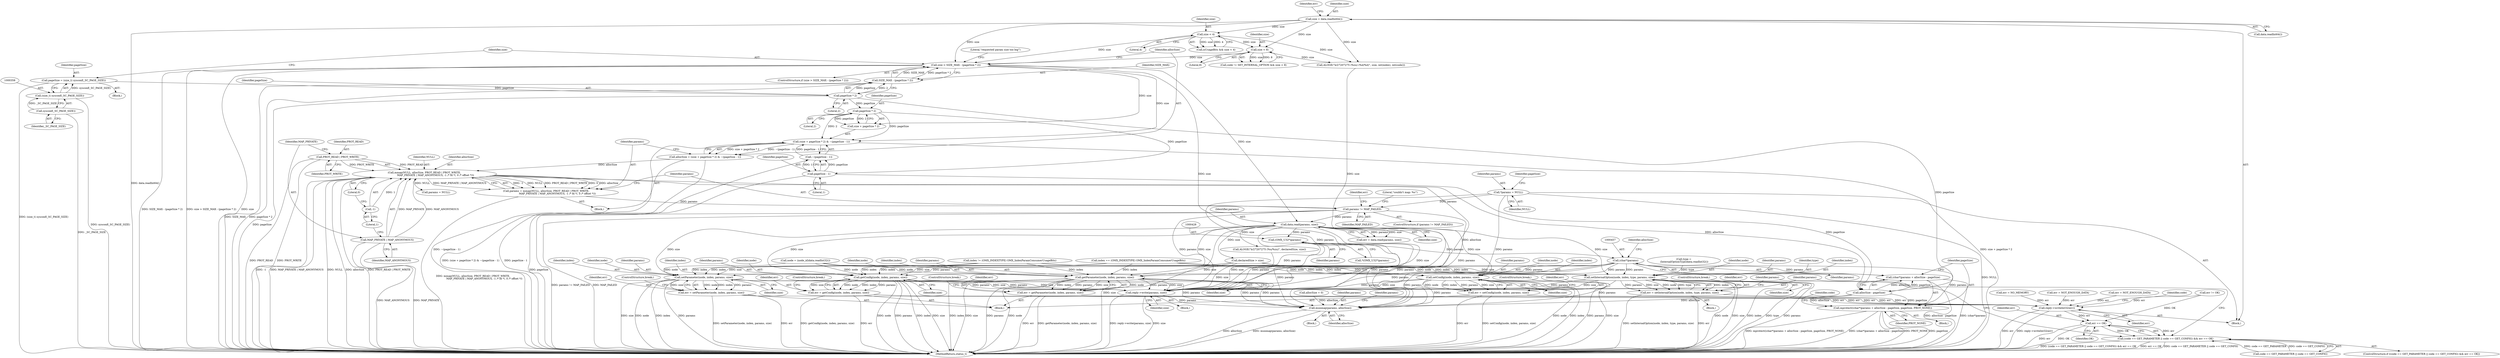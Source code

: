 digraph "0_Android_db829699d3293f254a7387894303451a91278986@pointer" {
"1000456" [label="(Call,(char*)params)"];
"1000427" [label="(Call,(OMX_U32*)params)"];
"1000407" [label="(Call,data.read(params, size))"];
"1000401" [label="(Call,params != MAP_FAILED)"];
"1000303" [label="(Call,*params = NULL)"];
"1000386" [label="(Call,params = mmap(NULL, allocSize, PROT_READ | PROT_WRITE,\n                            MAP_PRIVATE | MAP_ANONYMOUS, -1 /* fd */, 0 /* offset */))"];
"1000388" [label="(Call,mmap(NULL, allocSize, PROT_READ | PROT_WRITE,\n                            MAP_PRIVATE | MAP_ANONYMOUS, -1 /* fd */, 0 /* offset */))"];
"1000374" [label="(Call,allocSize = (size + pageSize * 2) & ~(pageSize - 1))"];
"1000376" [label="(Call,(size + pageSize * 2) & ~(pageSize - 1))"];
"1000362" [label="(Call,size > SIZE_MAX - (pageSize * 2))"];
"1000295" [label="(Call,size = data.readInt64())"];
"1000326" [label="(Call,size < 4)"];
"1000336" [label="(Call,size < 8)"];
"1000364" [label="(Call,SIZE_MAX - (pageSize * 2))"];
"1000366" [label="(Call,pageSize * 2)"];
"1000355" [label="(Call,pageSize = (size_t) sysconf(_SC_PAGE_SIZE))"];
"1000357" [label="(Call,(size_t) sysconf(_SC_PAGE_SIZE))"];
"1000359" [label="(Call,sysconf(_SC_PAGE_SIZE))"];
"1000379" [label="(Call,pageSize * 2)"];
"1000382" [label="(Call,~(pageSize - 1))"];
"1000383" [label="(Call,pageSize - 1)"];
"1000391" [label="(Call,PROT_READ | PROT_WRITE)"];
"1000394" [label="(Call,MAP_PRIVATE | MAP_ANONYMOUS)"];
"1000397" [label="(Call,-1)"];
"1000454" [label="(Call,mprotect((char*)params + allocSize - pageSize, pageSize, PROT_NONE))"];
"1000455" [label="(Call,(char*)params + allocSize - pageSize)"];
"1000470" [label="(Call,getParameter(node, index, params, size))"];
"1000468" [label="(Call,err = getParameter(node, index, params, size))"];
"1000528" [label="(Call,reply->writeInt32(err))"];
"1000539" [label="(Call,err == OK)"];
"1000531" [label="(Call,(code == GET_PARAMETER || code == GET_CONFIG) && err == OK)"];
"1000543" [label="(Call,reply->write(params, size))"];
"1000549" [label="(Call,munmap(params, allocSize))"];
"1000479" [label="(Call,setParameter(node, index, params, size))"];
"1000477" [label="(Call,err = setParameter(node, index, params, size))"];
"1000488" [label="(Call,getConfig(node, index, params, size))"];
"1000486" [label="(Call,err = getConfig(node, index, params, size))"];
"1000497" [label="(Call,setConfig(node, index, params, size))"];
"1000495" [label="(Call,err = setConfig(node, index, params, size))"];
"1000513" [label="(Call,setInternalOption(node, index, type, params, size))"];
"1000511" [label="(Call,err = setInternalOption(node, index, type, params, size))"];
"1000365" [label="(Identifier,SIZE_MAX)"];
"1000519" [label="(ControlStructure,break;)"];
"1000326" [label="(Call,size < 4)"];
"1000382" [label="(Call,~(pageSize - 1))"];
"1000482" [label="(Identifier,params)"];
"1000453" [label="(Block,)"];
"1000391" [label="(Call,PROT_READ | PROT_WRITE)"];
"1000401" [label="(Call,params != MAP_FAILED)"];
"1000308" [label="(Identifier,pageSize)"];
"1000477" [label="(Call,err = setParameter(node, index, params, size))"];
"1000515" [label="(Identifier,index)"];
"1000340" [label="(Call,ALOGE(\"b/27207275 (%zu) (%d/%d)\", size, int(index), int(code)))"];
"1000469" [label="(Identifier,err)"];
"1000547" [label="(Identifier,params)"];
"1000375" [label="(Identifier,allocSize)"];
"1000402" [label="(Identifier,params)"];
"1000371" [label="(Literal,\"requested param size too big\")"];
"1000295" [label="(Call,size = data.readInt64())"];
"1000475" [label="(ControlStructure,break;)"];
"1000551" [label="(Identifier,allocSize)"];
"1000506" [label="(Call,type =\n (InternalOptionType)data.readInt32())"];
"1000362" [label="(Call,size > SIZE_MAX - (pageSize * 2))"];
"1000363" [label="(Identifier,size)"];
"1000514" [label="(Identifier,node)"];
"1000500" [label="(Identifier,params)"];
"1000528" [label="(Call,reply->writeInt32(err))"];
"1000304" [label="(Identifier,params)"];
"1000376" [label="(Call,(size + pageSize * 2) & ~(pageSize - 1))"];
"1000487" [label="(Identifier,err)"];
"1000495" [label="(Call,err = setConfig(node, index, params, size))"];
"1000490" [label="(Identifier,index)"];
"1000383" [label="(Call,pageSize - 1)"];
"1000470" [label="(Call,getParameter(node, index, params, size))"];
"1000377" [label="(Call,size + pageSize * 2)"];
"1000492" [label="(Identifier,size)"];
"1000352" [label="(Call,err = NO_MEMORY)"];
"1000532" [label="(Call,code == GET_PARAMETER || code == GET_CONFIG)"];
"1000336" [label="(Call,size < 8)"];
"1000360" [label="(Identifier,_SC_PAGE_SIZE)"];
"1000403" [label="(Identifier,MAP_FAILED)"];
"1000491" [label="(Identifier,params)"];
"1000436" [label="(Call,index != (OMX_INDEXTYPE) OMX_IndexParamConsumerUsageBits)"];
"1000517" [label="(Identifier,params)"];
"1001364" [label="(MethodReturn,status_t)"];
"1000361" [label="(ControlStructure,if (size > SIZE_MAX - (pageSize * 2)))"];
"1000542" [label="(Block,)"];
"1000479" [label="(Call,setParameter(node, index, params, size))"];
"1000466" [label="(Block,)"];
"1000277" [label="(Block,)"];
"1000530" [label="(ControlStructure,if ((code == GET_PARAMETER || code == GET_CONFIG) && err == OK))"];
"1000502" [label="(ControlStructure,break;)"];
"1000504" [label="(Block,)"];
"1000455" [label="(Call,(char*)params + allocSize - pageSize)"];
"1000513" [label="(Call,setInternalOption(node, index, type, params, size))"];
"1000454" [label="(Call,mprotect((char*)params + allocSize - pageSize, pageSize, PROT_NONE))"];
"1000359" [label="(Call,sysconf(_SC_PAGE_SIZE))"];
"1000405" [label="(Call,err = data.read(params, size))"];
"1000478" [label="(Identifier,err)"];
"1000498" [label="(Identifier,node)"];
"1000297" [label="(Call,data.readInt64())"];
"1000356" [label="(Identifier,pageSize)"];
"1000311" [label="(Call,allocSize = 0)"];
"1000531" [label="(Call,(code == GET_PARAMETER || code == GET_CONFIG) && err == OK)"];
"1000541" [label="(Identifier,OK)"];
"1000483" [label="(Identifier,size)"];
"1000389" [label="(Identifier,NULL)"];
"1000459" [label="(Call,allocSize - pageSize)"];
"1000366" [label="(Call,pageSize * 2)"];
"1000550" [label="(Identifier,params)"];
"1000493" [label="(ControlStructure,break;)"];
"1000481" [label="(Identifier,index)"];
"1000499" [label="(Identifier,index)"];
"1000351" [label="(Block,)"];
"1000357" [label="(Call,(size_t) sysconf(_SC_PAGE_SIZE))"];
"1000393" [label="(Identifier,PROT_WRITE)"];
"1000386" [label="(Call,params = mmap(NULL, allocSize, PROT_READ | PROT_WRITE,\n                            MAP_PRIVATE | MAP_ANONYMOUS, -1 /* fd */, 0 /* offset */))"];
"1000373" [label="(Block,)"];
"1000474" [label="(Identifier,size)"];
"1000488" [label="(Call,getConfig(node, index, params, size))"];
"1000324" [label="(Call,isUsageBits && size < 4)"];
"1000497" [label="(Call,setConfig(node, index, params, size))"];
"1000385" [label="(Literal,1)"];
"1000529" [label="(Identifier,err)"];
"1000463" [label="(Identifier,PROT_NONE)"];
"1000395" [label="(Identifier,MAP_PRIVATE)"];
"1000368" [label="(Literal,2)"];
"1000355" [label="(Call,pageSize = (size_t) sysconf(_SC_PAGE_SIZE))"];
"1000486" [label="(Call,err = getConfig(node, index, params, size))"];
"1000392" [label="(Identifier,PROT_READ)"];
"1000332" [label="(Call,code != SET_INTERNAL_OPTION && size < 8)"];
"1000299" [label="(Call,err = NOT_ENOUGH_DATA)"];
"1000380" [label="(Identifier,pageSize)"];
"1000426" [label="(Call,*(OMX_U32*)params)"];
"1000396" [label="(Identifier,MAP_ANONYMOUS)"];
"1000511" [label="(Call,err = setInternalOption(node, index, type, params, size))"];
"1000379" [label="(Call,pageSize * 2)"];
"1000328" [label="(Literal,4)"];
"1000407" [label="(Call,data.read(params, size))"];
"1000387" [label="(Identifier,params)"];
"1000300" [label="(Identifier,err)"];
"1000516" [label="(Identifier,type)"];
"1000411" [label="(Call,err != OK)"];
"1000408" [label="(Identifier,params)"];
"1000548" [label="(Block,)"];
"1000406" [label="(Identifier,err)"];
"1000489" [label="(Identifier,node)"];
"1000400" [label="(ControlStructure,if (params != MAP_FAILED))"];
"1000317" [label="(Call,index == (OMX_INDEXTYPE) OMX_IndexParamConsumerUsageBits)"];
"1000364" [label="(Call,SIZE_MAX - (pageSize * 2))"];
"1000501" [label="(Identifier,size)"];
"1000296" [label="(Identifier,size)"];
"1000397" [label="(Call,-1)"];
"1000462" [label="(Identifier,pageSize)"];
"1000429" [label="(Identifier,params)"];
"1000460" [label="(Identifier,allocSize)"];
"1000549" [label="(Call,munmap(params, allocSize))"];
"1000338" [label="(Literal,8)"];
"1000468" [label="(Call,err = getParameter(node, index, params, size))"];
"1000399" [label="(Literal,0)"];
"1000305" [label="(Identifier,NULL)"];
"1000327" [label="(Identifier,size)"];
"1000420" [label="(Call,err = NOT_ENOUGH_DATA)"];
"1000496" [label="(Identifier,err)"];
"1000456" [label="(Call,(char*)params)"];
"1000471" [label="(Identifier,node)"];
"1000283" [label="(Call,node = (node_id)data.readInt32())"];
"1000394" [label="(Call,MAP_PRIVATE | MAP_ANONYMOUS)"];
"1000539" [label="(Call,err == OK)"];
"1000465" [label="(Identifier,code)"];
"1000303" [label="(Call,*params = NULL)"];
"1000545" [label="(Identifier,size)"];
"1000525" [label="(Literal,\"couldn't map: %s\")"];
"1000512" [label="(Identifier,err)"];
"1000534" [label="(Identifier,code)"];
"1000480" [label="(Identifier,node)"];
"1000427" [label="(Call,(OMX_U32*)params)"];
"1000553" [label="(Identifier,params)"];
"1000388" [label="(Call,mmap(NULL, allocSize, PROT_READ | PROT_WRITE,\n                            MAP_PRIVATE | MAP_ANONYMOUS, -1 /* fd */, 0 /* offset */))"];
"1000552" [label="(Call,params = NULL)"];
"1000398" [label="(Literal,1)"];
"1000441" [label="(Call,declaredSize > size)"];
"1000390" [label="(Identifier,allocSize)"];
"1000540" [label="(Identifier,err)"];
"1000367" [label="(Identifier,pageSize)"];
"1000544" [label="(Identifier,params)"];
"1000472" [label="(Identifier,index)"];
"1000445" [label="(Call,ALOGE(\"b/27207275 (%u/%zu)\", declaredSize, size))"];
"1000458" [label="(Identifier,params)"];
"1000337" [label="(Identifier,size)"];
"1000543" [label="(Call,reply->write(params, size))"];
"1000381" [label="(Literal,2)"];
"1000384" [label="(Identifier,pageSize)"];
"1000518" [label="(Identifier,size)"];
"1000484" [label="(ControlStructure,break;)"];
"1000473" [label="(Identifier,params)"];
"1000409" [label="(Identifier,size)"];
"1000374" [label="(Call,allocSize = (size + pageSize * 2) & ~(pageSize - 1))"];
"1000456" -> "1000455"  [label="AST: "];
"1000456" -> "1000458"  [label="CFG: "];
"1000457" -> "1000456"  [label="AST: "];
"1000458" -> "1000456"  [label="AST: "];
"1000460" -> "1000456"  [label="CFG: "];
"1000456" -> "1000454"  [label="DDG: params"];
"1000456" -> "1000455"  [label="DDG: params"];
"1000427" -> "1000456"  [label="DDG: params"];
"1000456" -> "1000470"  [label="DDG: params"];
"1000456" -> "1000479"  [label="DDG: params"];
"1000456" -> "1000488"  [label="DDG: params"];
"1000456" -> "1000497"  [label="DDG: params"];
"1000456" -> "1000513"  [label="DDG: params"];
"1000456" -> "1000543"  [label="DDG: params"];
"1000456" -> "1000549"  [label="DDG: params"];
"1000427" -> "1000426"  [label="AST: "];
"1000427" -> "1000429"  [label="CFG: "];
"1000428" -> "1000427"  [label="AST: "];
"1000429" -> "1000427"  [label="AST: "];
"1000426" -> "1000427"  [label="CFG: "];
"1000407" -> "1000427"  [label="DDG: params"];
"1000427" -> "1000543"  [label="DDG: params"];
"1000427" -> "1000549"  [label="DDG: params"];
"1000407" -> "1000405"  [label="AST: "];
"1000407" -> "1000409"  [label="CFG: "];
"1000408" -> "1000407"  [label="AST: "];
"1000409" -> "1000407"  [label="AST: "];
"1000405" -> "1000407"  [label="CFG: "];
"1000407" -> "1001364"  [label="DDG: size"];
"1000407" -> "1000405"  [label="DDG: params"];
"1000407" -> "1000405"  [label="DDG: size"];
"1000401" -> "1000407"  [label="DDG: params"];
"1000362" -> "1000407"  [label="DDG: size"];
"1000407" -> "1000441"  [label="DDG: size"];
"1000407" -> "1000445"  [label="DDG: size"];
"1000407" -> "1000470"  [label="DDG: size"];
"1000407" -> "1000479"  [label="DDG: size"];
"1000407" -> "1000488"  [label="DDG: size"];
"1000407" -> "1000497"  [label="DDG: size"];
"1000407" -> "1000513"  [label="DDG: size"];
"1000407" -> "1000543"  [label="DDG: params"];
"1000407" -> "1000543"  [label="DDG: size"];
"1000407" -> "1000549"  [label="DDG: params"];
"1000401" -> "1000400"  [label="AST: "];
"1000401" -> "1000403"  [label="CFG: "];
"1000402" -> "1000401"  [label="AST: "];
"1000403" -> "1000401"  [label="AST: "];
"1000406" -> "1000401"  [label="CFG: "];
"1000525" -> "1000401"  [label="CFG: "];
"1000401" -> "1001364"  [label="DDG: params != MAP_FAILED"];
"1000401" -> "1001364"  [label="DDG: MAP_FAILED"];
"1000303" -> "1000401"  [label="DDG: params"];
"1000386" -> "1000401"  [label="DDG: params"];
"1000401" -> "1000543"  [label="DDG: params"];
"1000401" -> "1000549"  [label="DDG: params"];
"1000303" -> "1000277"  [label="AST: "];
"1000303" -> "1000305"  [label="CFG: "];
"1000304" -> "1000303"  [label="AST: "];
"1000305" -> "1000303"  [label="AST: "];
"1000308" -> "1000303"  [label="CFG: "];
"1000303" -> "1001364"  [label="DDG: NULL"];
"1000303" -> "1000543"  [label="DDG: params"];
"1000303" -> "1000549"  [label="DDG: params"];
"1000386" -> "1000373"  [label="AST: "];
"1000386" -> "1000388"  [label="CFG: "];
"1000387" -> "1000386"  [label="AST: "];
"1000388" -> "1000386"  [label="AST: "];
"1000402" -> "1000386"  [label="CFG: "];
"1000386" -> "1001364"  [label="DDG: mmap(NULL, allocSize, PROT_READ | PROT_WRITE,\n                            MAP_PRIVATE | MAP_ANONYMOUS, -1 /* fd */, 0 /* offset */)"];
"1000388" -> "1000386"  [label="DDG: -1"];
"1000388" -> "1000386"  [label="DDG: NULL"];
"1000388" -> "1000386"  [label="DDG: PROT_READ | PROT_WRITE"];
"1000388" -> "1000386"  [label="DDG: 0"];
"1000388" -> "1000386"  [label="DDG: allocSize"];
"1000388" -> "1000386"  [label="DDG: MAP_PRIVATE | MAP_ANONYMOUS"];
"1000388" -> "1000399"  [label="CFG: "];
"1000389" -> "1000388"  [label="AST: "];
"1000390" -> "1000388"  [label="AST: "];
"1000391" -> "1000388"  [label="AST: "];
"1000394" -> "1000388"  [label="AST: "];
"1000397" -> "1000388"  [label="AST: "];
"1000399" -> "1000388"  [label="AST: "];
"1000388" -> "1001364"  [label="DDG: -1"];
"1000388" -> "1001364"  [label="DDG: MAP_PRIVATE | MAP_ANONYMOUS"];
"1000388" -> "1001364"  [label="DDG: NULL"];
"1000388" -> "1001364"  [label="DDG: allocSize"];
"1000388" -> "1001364"  [label="DDG: PROT_READ | PROT_WRITE"];
"1000374" -> "1000388"  [label="DDG: allocSize"];
"1000391" -> "1000388"  [label="DDG: PROT_READ"];
"1000391" -> "1000388"  [label="DDG: PROT_WRITE"];
"1000394" -> "1000388"  [label="DDG: MAP_PRIVATE"];
"1000394" -> "1000388"  [label="DDG: MAP_ANONYMOUS"];
"1000397" -> "1000388"  [label="DDG: 1"];
"1000388" -> "1000459"  [label="DDG: allocSize"];
"1000388" -> "1000549"  [label="DDG: allocSize"];
"1000388" -> "1000552"  [label="DDG: NULL"];
"1000374" -> "1000373"  [label="AST: "];
"1000374" -> "1000376"  [label="CFG: "];
"1000375" -> "1000374"  [label="AST: "];
"1000376" -> "1000374"  [label="AST: "];
"1000387" -> "1000374"  [label="CFG: "];
"1000374" -> "1001364"  [label="DDG: (size + pageSize * 2) & ~(pageSize - 1)"];
"1000376" -> "1000374"  [label="DDG: size + pageSize * 2"];
"1000376" -> "1000374"  [label="DDG: ~(pageSize - 1)"];
"1000376" -> "1000382"  [label="CFG: "];
"1000377" -> "1000376"  [label="AST: "];
"1000382" -> "1000376"  [label="AST: "];
"1000376" -> "1001364"  [label="DDG: size + pageSize * 2"];
"1000376" -> "1001364"  [label="DDG: ~(pageSize - 1)"];
"1000362" -> "1000376"  [label="DDG: size"];
"1000379" -> "1000376"  [label="DDG: pageSize"];
"1000379" -> "1000376"  [label="DDG: 2"];
"1000382" -> "1000376"  [label="DDG: pageSize - 1"];
"1000362" -> "1000361"  [label="AST: "];
"1000362" -> "1000364"  [label="CFG: "];
"1000363" -> "1000362"  [label="AST: "];
"1000364" -> "1000362"  [label="AST: "];
"1000371" -> "1000362"  [label="CFG: "];
"1000375" -> "1000362"  [label="CFG: "];
"1000362" -> "1001364"  [label="DDG: SIZE_MAX - (pageSize * 2)"];
"1000362" -> "1001364"  [label="DDG: size > SIZE_MAX - (pageSize * 2)"];
"1000362" -> "1001364"  [label="DDG: size"];
"1000295" -> "1000362"  [label="DDG: size"];
"1000326" -> "1000362"  [label="DDG: size"];
"1000336" -> "1000362"  [label="DDG: size"];
"1000364" -> "1000362"  [label="DDG: SIZE_MAX"];
"1000364" -> "1000362"  [label="DDG: pageSize * 2"];
"1000362" -> "1000377"  [label="DDG: size"];
"1000362" -> "1000543"  [label="DDG: size"];
"1000295" -> "1000277"  [label="AST: "];
"1000295" -> "1000297"  [label="CFG: "];
"1000296" -> "1000295"  [label="AST: "];
"1000297" -> "1000295"  [label="AST: "];
"1000300" -> "1000295"  [label="CFG: "];
"1000295" -> "1001364"  [label="DDG: data.readInt64()"];
"1000295" -> "1000326"  [label="DDG: size"];
"1000295" -> "1000336"  [label="DDG: size"];
"1000295" -> "1000340"  [label="DDG: size"];
"1000326" -> "1000324"  [label="AST: "];
"1000326" -> "1000328"  [label="CFG: "];
"1000327" -> "1000326"  [label="AST: "];
"1000328" -> "1000326"  [label="AST: "];
"1000324" -> "1000326"  [label="CFG: "];
"1000326" -> "1000324"  [label="DDG: size"];
"1000326" -> "1000324"  [label="DDG: 4"];
"1000326" -> "1000336"  [label="DDG: size"];
"1000326" -> "1000340"  [label="DDG: size"];
"1000336" -> "1000332"  [label="AST: "];
"1000336" -> "1000338"  [label="CFG: "];
"1000337" -> "1000336"  [label="AST: "];
"1000338" -> "1000336"  [label="AST: "];
"1000332" -> "1000336"  [label="CFG: "];
"1000336" -> "1000332"  [label="DDG: size"];
"1000336" -> "1000332"  [label="DDG: 8"];
"1000336" -> "1000340"  [label="DDG: size"];
"1000364" -> "1000366"  [label="CFG: "];
"1000365" -> "1000364"  [label="AST: "];
"1000366" -> "1000364"  [label="AST: "];
"1000364" -> "1001364"  [label="DDG: SIZE_MAX"];
"1000364" -> "1001364"  [label="DDG: pageSize * 2"];
"1000366" -> "1000364"  [label="DDG: pageSize"];
"1000366" -> "1000364"  [label="DDG: 2"];
"1000366" -> "1000368"  [label="CFG: "];
"1000367" -> "1000366"  [label="AST: "];
"1000368" -> "1000366"  [label="AST: "];
"1000366" -> "1001364"  [label="DDG: pageSize"];
"1000355" -> "1000366"  [label="DDG: pageSize"];
"1000366" -> "1000379"  [label="DDG: pageSize"];
"1000366" -> "1000459"  [label="DDG: pageSize"];
"1000355" -> "1000351"  [label="AST: "];
"1000355" -> "1000357"  [label="CFG: "];
"1000356" -> "1000355"  [label="AST: "];
"1000357" -> "1000355"  [label="AST: "];
"1000363" -> "1000355"  [label="CFG: "];
"1000355" -> "1001364"  [label="DDG: (size_t) sysconf(_SC_PAGE_SIZE)"];
"1000357" -> "1000355"  [label="DDG: sysconf(_SC_PAGE_SIZE)"];
"1000357" -> "1000359"  [label="CFG: "];
"1000358" -> "1000357"  [label="AST: "];
"1000359" -> "1000357"  [label="AST: "];
"1000357" -> "1001364"  [label="DDG: sysconf(_SC_PAGE_SIZE)"];
"1000359" -> "1000357"  [label="DDG: _SC_PAGE_SIZE"];
"1000359" -> "1000360"  [label="CFG: "];
"1000360" -> "1000359"  [label="AST: "];
"1000359" -> "1001364"  [label="DDG: _SC_PAGE_SIZE"];
"1000379" -> "1000377"  [label="AST: "];
"1000379" -> "1000381"  [label="CFG: "];
"1000380" -> "1000379"  [label="AST: "];
"1000381" -> "1000379"  [label="AST: "];
"1000377" -> "1000379"  [label="CFG: "];
"1000379" -> "1000377"  [label="DDG: pageSize"];
"1000379" -> "1000377"  [label="DDG: 2"];
"1000379" -> "1000383"  [label="DDG: pageSize"];
"1000382" -> "1000383"  [label="CFG: "];
"1000383" -> "1000382"  [label="AST: "];
"1000382" -> "1001364"  [label="DDG: pageSize - 1"];
"1000383" -> "1000382"  [label="DDG: pageSize"];
"1000383" -> "1000382"  [label="DDG: 1"];
"1000383" -> "1000385"  [label="CFG: "];
"1000384" -> "1000383"  [label="AST: "];
"1000385" -> "1000383"  [label="AST: "];
"1000383" -> "1001364"  [label="DDG: pageSize"];
"1000383" -> "1000459"  [label="DDG: pageSize"];
"1000391" -> "1000393"  [label="CFG: "];
"1000392" -> "1000391"  [label="AST: "];
"1000393" -> "1000391"  [label="AST: "];
"1000395" -> "1000391"  [label="CFG: "];
"1000391" -> "1001364"  [label="DDG: PROT_READ"];
"1000391" -> "1001364"  [label="DDG: PROT_WRITE"];
"1000394" -> "1000396"  [label="CFG: "];
"1000395" -> "1000394"  [label="AST: "];
"1000396" -> "1000394"  [label="AST: "];
"1000398" -> "1000394"  [label="CFG: "];
"1000394" -> "1001364"  [label="DDG: MAP_ANONYMOUS"];
"1000394" -> "1001364"  [label="DDG: MAP_PRIVATE"];
"1000397" -> "1000398"  [label="CFG: "];
"1000398" -> "1000397"  [label="AST: "];
"1000399" -> "1000397"  [label="CFG: "];
"1000454" -> "1000453"  [label="AST: "];
"1000454" -> "1000463"  [label="CFG: "];
"1000455" -> "1000454"  [label="AST: "];
"1000462" -> "1000454"  [label="AST: "];
"1000463" -> "1000454"  [label="AST: "];
"1000465" -> "1000454"  [label="CFG: "];
"1000454" -> "1001364"  [label="DDG: (char*)params + allocSize - pageSize"];
"1000454" -> "1001364"  [label="DDG: PROT_NONE"];
"1000454" -> "1001364"  [label="DDG: pageSize"];
"1000454" -> "1001364"  [label="DDG: mprotect((char*)params + allocSize - pageSize, pageSize, PROT_NONE)"];
"1000459" -> "1000454"  [label="DDG: allocSize"];
"1000459" -> "1000454"  [label="DDG: pageSize"];
"1000455" -> "1000459"  [label="CFG: "];
"1000459" -> "1000455"  [label="AST: "];
"1000462" -> "1000455"  [label="CFG: "];
"1000455" -> "1001364"  [label="DDG: allocSize - pageSize"];
"1000455" -> "1001364"  [label="DDG: (char*)params"];
"1000459" -> "1000455"  [label="DDG: allocSize"];
"1000459" -> "1000455"  [label="DDG: pageSize"];
"1000470" -> "1000468"  [label="AST: "];
"1000470" -> "1000474"  [label="CFG: "];
"1000471" -> "1000470"  [label="AST: "];
"1000472" -> "1000470"  [label="AST: "];
"1000473" -> "1000470"  [label="AST: "];
"1000474" -> "1000470"  [label="AST: "];
"1000468" -> "1000470"  [label="CFG: "];
"1000470" -> "1001364"  [label="DDG: index"];
"1000470" -> "1001364"  [label="DDG: size"];
"1000470" -> "1001364"  [label="DDG: params"];
"1000470" -> "1001364"  [label="DDG: node"];
"1000470" -> "1000468"  [label="DDG: node"];
"1000470" -> "1000468"  [label="DDG: index"];
"1000470" -> "1000468"  [label="DDG: params"];
"1000470" -> "1000468"  [label="DDG: size"];
"1000283" -> "1000470"  [label="DDG: node"];
"1000436" -> "1000470"  [label="DDG: index"];
"1000317" -> "1000470"  [label="DDG: index"];
"1000441" -> "1000470"  [label="DDG: size"];
"1000470" -> "1000543"  [label="DDG: params"];
"1000470" -> "1000543"  [label="DDG: size"];
"1000470" -> "1000549"  [label="DDG: params"];
"1000468" -> "1000466"  [label="AST: "];
"1000469" -> "1000468"  [label="AST: "];
"1000475" -> "1000468"  [label="CFG: "];
"1000468" -> "1001364"  [label="DDG: err"];
"1000468" -> "1001364"  [label="DDG: getParameter(node, index, params, size)"];
"1000468" -> "1000528"  [label="DDG: err"];
"1000528" -> "1000277"  [label="AST: "];
"1000528" -> "1000529"  [label="CFG: "];
"1000529" -> "1000528"  [label="AST: "];
"1000534" -> "1000528"  [label="CFG: "];
"1000528" -> "1001364"  [label="DDG: reply->writeInt32(err)"];
"1000528" -> "1001364"  [label="DDG: err"];
"1000495" -> "1000528"  [label="DDG: err"];
"1000411" -> "1000528"  [label="DDG: err"];
"1000352" -> "1000528"  [label="DDG: err"];
"1000299" -> "1000528"  [label="DDG: err"];
"1000477" -> "1000528"  [label="DDG: err"];
"1000486" -> "1000528"  [label="DDG: err"];
"1000420" -> "1000528"  [label="DDG: err"];
"1000511" -> "1000528"  [label="DDG: err"];
"1000528" -> "1000539"  [label="DDG: err"];
"1000539" -> "1000531"  [label="AST: "];
"1000539" -> "1000541"  [label="CFG: "];
"1000540" -> "1000539"  [label="AST: "];
"1000541" -> "1000539"  [label="AST: "];
"1000531" -> "1000539"  [label="CFG: "];
"1000539" -> "1001364"  [label="DDG: err"];
"1000539" -> "1001364"  [label="DDG: OK"];
"1000539" -> "1000531"  [label="DDG: err"];
"1000539" -> "1000531"  [label="DDG: OK"];
"1000411" -> "1000539"  [label="DDG: OK"];
"1000531" -> "1000530"  [label="AST: "];
"1000531" -> "1000532"  [label="CFG: "];
"1000532" -> "1000531"  [label="AST: "];
"1000544" -> "1000531"  [label="CFG: "];
"1000547" -> "1000531"  [label="CFG: "];
"1000531" -> "1001364"  [label="DDG: (code == GET_PARAMETER || code == GET_CONFIG) && err == OK"];
"1000531" -> "1001364"  [label="DDG: err == OK"];
"1000531" -> "1001364"  [label="DDG: code == GET_PARAMETER || code == GET_CONFIG"];
"1000532" -> "1000531"  [label="DDG: code == GET_PARAMETER"];
"1000532" -> "1000531"  [label="DDG: code == GET_CONFIG"];
"1000543" -> "1000542"  [label="AST: "];
"1000543" -> "1000545"  [label="CFG: "];
"1000544" -> "1000543"  [label="AST: "];
"1000545" -> "1000543"  [label="AST: "];
"1000547" -> "1000543"  [label="CFG: "];
"1000543" -> "1001364"  [label="DDG: reply->write(params, size)"];
"1000543" -> "1001364"  [label="DDG: size"];
"1000513" -> "1000543"  [label="DDG: params"];
"1000513" -> "1000543"  [label="DDG: size"];
"1000479" -> "1000543"  [label="DDG: params"];
"1000479" -> "1000543"  [label="DDG: size"];
"1000488" -> "1000543"  [label="DDG: params"];
"1000488" -> "1000543"  [label="DDG: size"];
"1000497" -> "1000543"  [label="DDG: params"];
"1000497" -> "1000543"  [label="DDG: size"];
"1000441" -> "1000543"  [label="DDG: size"];
"1000445" -> "1000543"  [label="DDG: size"];
"1000340" -> "1000543"  [label="DDG: size"];
"1000543" -> "1000549"  [label="DDG: params"];
"1000549" -> "1000548"  [label="AST: "];
"1000549" -> "1000551"  [label="CFG: "];
"1000550" -> "1000549"  [label="AST: "];
"1000551" -> "1000549"  [label="AST: "];
"1000553" -> "1000549"  [label="CFG: "];
"1000549" -> "1001364"  [label="DDG: allocSize"];
"1000549" -> "1001364"  [label="DDG: munmap(params, allocSize)"];
"1000513" -> "1000549"  [label="DDG: params"];
"1000479" -> "1000549"  [label="DDG: params"];
"1000488" -> "1000549"  [label="DDG: params"];
"1000497" -> "1000549"  [label="DDG: params"];
"1000311" -> "1000549"  [label="DDG: allocSize"];
"1000459" -> "1000549"  [label="DDG: allocSize"];
"1000479" -> "1000477"  [label="AST: "];
"1000479" -> "1000483"  [label="CFG: "];
"1000480" -> "1000479"  [label="AST: "];
"1000481" -> "1000479"  [label="AST: "];
"1000482" -> "1000479"  [label="AST: "];
"1000483" -> "1000479"  [label="AST: "];
"1000477" -> "1000479"  [label="CFG: "];
"1000479" -> "1001364"  [label="DDG: size"];
"1000479" -> "1001364"  [label="DDG: node"];
"1000479" -> "1001364"  [label="DDG: index"];
"1000479" -> "1001364"  [label="DDG: params"];
"1000479" -> "1000477"  [label="DDG: node"];
"1000479" -> "1000477"  [label="DDG: index"];
"1000479" -> "1000477"  [label="DDG: params"];
"1000479" -> "1000477"  [label="DDG: size"];
"1000283" -> "1000479"  [label="DDG: node"];
"1000436" -> "1000479"  [label="DDG: index"];
"1000317" -> "1000479"  [label="DDG: index"];
"1000441" -> "1000479"  [label="DDG: size"];
"1000477" -> "1000466"  [label="AST: "];
"1000478" -> "1000477"  [label="AST: "];
"1000484" -> "1000477"  [label="CFG: "];
"1000477" -> "1001364"  [label="DDG: setParameter(node, index, params, size)"];
"1000477" -> "1001364"  [label="DDG: err"];
"1000488" -> "1000486"  [label="AST: "];
"1000488" -> "1000492"  [label="CFG: "];
"1000489" -> "1000488"  [label="AST: "];
"1000490" -> "1000488"  [label="AST: "];
"1000491" -> "1000488"  [label="AST: "];
"1000492" -> "1000488"  [label="AST: "];
"1000486" -> "1000488"  [label="CFG: "];
"1000488" -> "1001364"  [label="DDG: node"];
"1000488" -> "1001364"  [label="DDG: params"];
"1000488" -> "1001364"  [label="DDG: index"];
"1000488" -> "1001364"  [label="DDG: size"];
"1000488" -> "1000486"  [label="DDG: node"];
"1000488" -> "1000486"  [label="DDG: index"];
"1000488" -> "1000486"  [label="DDG: params"];
"1000488" -> "1000486"  [label="DDG: size"];
"1000283" -> "1000488"  [label="DDG: node"];
"1000436" -> "1000488"  [label="DDG: index"];
"1000317" -> "1000488"  [label="DDG: index"];
"1000441" -> "1000488"  [label="DDG: size"];
"1000486" -> "1000466"  [label="AST: "];
"1000487" -> "1000486"  [label="AST: "];
"1000493" -> "1000486"  [label="CFG: "];
"1000486" -> "1001364"  [label="DDG: getConfig(node, index, params, size)"];
"1000486" -> "1001364"  [label="DDG: err"];
"1000497" -> "1000495"  [label="AST: "];
"1000497" -> "1000501"  [label="CFG: "];
"1000498" -> "1000497"  [label="AST: "];
"1000499" -> "1000497"  [label="AST: "];
"1000500" -> "1000497"  [label="AST: "];
"1000501" -> "1000497"  [label="AST: "];
"1000495" -> "1000497"  [label="CFG: "];
"1000497" -> "1001364"  [label="DDG: node"];
"1000497" -> "1001364"  [label="DDG: index"];
"1000497" -> "1001364"  [label="DDG: params"];
"1000497" -> "1001364"  [label="DDG: size"];
"1000497" -> "1000495"  [label="DDG: node"];
"1000497" -> "1000495"  [label="DDG: index"];
"1000497" -> "1000495"  [label="DDG: params"];
"1000497" -> "1000495"  [label="DDG: size"];
"1000283" -> "1000497"  [label="DDG: node"];
"1000436" -> "1000497"  [label="DDG: index"];
"1000317" -> "1000497"  [label="DDG: index"];
"1000441" -> "1000497"  [label="DDG: size"];
"1000495" -> "1000466"  [label="AST: "];
"1000496" -> "1000495"  [label="AST: "];
"1000502" -> "1000495"  [label="CFG: "];
"1000495" -> "1001364"  [label="DDG: err"];
"1000495" -> "1001364"  [label="DDG: setConfig(node, index, params, size)"];
"1000513" -> "1000511"  [label="AST: "];
"1000513" -> "1000518"  [label="CFG: "];
"1000514" -> "1000513"  [label="AST: "];
"1000515" -> "1000513"  [label="AST: "];
"1000516" -> "1000513"  [label="AST: "];
"1000517" -> "1000513"  [label="AST: "];
"1000518" -> "1000513"  [label="AST: "];
"1000511" -> "1000513"  [label="CFG: "];
"1000513" -> "1001364"  [label="DDG: node"];
"1000513" -> "1001364"  [label="DDG: size"];
"1000513" -> "1001364"  [label="DDG: index"];
"1000513" -> "1001364"  [label="DDG: type"];
"1000513" -> "1001364"  [label="DDG: params"];
"1000513" -> "1000511"  [label="DDG: index"];
"1000513" -> "1000511"  [label="DDG: params"];
"1000513" -> "1000511"  [label="DDG: size"];
"1000513" -> "1000511"  [label="DDG: node"];
"1000513" -> "1000511"  [label="DDG: type"];
"1000283" -> "1000513"  [label="DDG: node"];
"1000436" -> "1000513"  [label="DDG: index"];
"1000317" -> "1000513"  [label="DDG: index"];
"1000506" -> "1000513"  [label="DDG: type"];
"1000441" -> "1000513"  [label="DDG: size"];
"1000511" -> "1000504"  [label="AST: "];
"1000512" -> "1000511"  [label="AST: "];
"1000519" -> "1000511"  [label="CFG: "];
"1000511" -> "1001364"  [label="DDG: setInternalOption(node, index, type, params, size)"];
"1000511" -> "1001364"  [label="DDG: err"];
}
